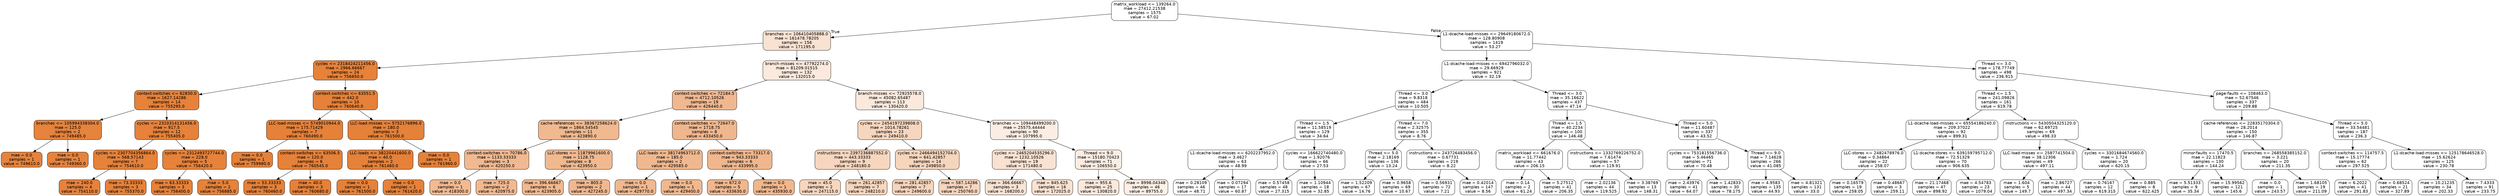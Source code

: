 digraph Tree {
node [shape=box, style="filled, rounded", color="black", fontname=helvetica] ;
edge [fontname=helvetica] ;
0 [label="matrix_workload <= 139264.0\nmae = 27412.21538\nsamples = 1575\nvalue = 67.02", fillcolor="#e5813900"] ;
1 [label="branches <= 106410405888.0\nmae = 161478.78205\nsamples = 156\nvalue = 171195.0", fillcolor="#e5813939"] ;
0 -> 1 [labeldistance=2.5, labelangle=45, headlabel="True"] ;
2 [label="cycles <= 2318424211456.0\nmae = 2966.66667\nsamples = 24\nvalue = 756650.0", fillcolor="#e58139fd"] ;
1 -> 2 ;
3 [label="context-switches <= 62830.0\nmae = 1627.14286\nsamples = 14\nvalue = 755295.0", fillcolor="#e58139fd"] ;
2 -> 3 ;
4 [label="branches <= 105994338304.0\nmae = 125.0\nsamples = 2\nvalue = 749485.0", fillcolor="#e58139fb"] ;
3 -> 4 ;
5 [label="mae = 0.0\nsamples = 1\nvalue = 749610.0", fillcolor="#e58139fb"] ;
4 -> 5 ;
6 [label="mae = 0.0\nsamples = 1\nvalue = 749360.0", fillcolor="#e58139fb"] ;
4 -> 6 ;
7 [label="cycles <= 2310314131456.0\nmae = 917.5\nsamples = 12\nvalue = 755405.0", fillcolor="#e58139fd"] ;
3 -> 7 ;
8 [label="cycles <= 2307704356864.0\nmae = 568.57143\nsamples = 7\nvalue = 754610.0", fillcolor="#e58139fd"] ;
7 -> 8 ;
9 [label="mae = 240.0\nsamples = 4\nvalue = 754110.0", fillcolor="#e58139fc"] ;
8 -> 9 ;
10 [label="mae = 73.33333\nsamples = 3\nvalue = 755370.0", fillcolor="#e58139fd"] ;
8 -> 10 ;
11 [label="cycles <= 2312493727744.0\nmae = 228.0\nsamples = 5\nvalue = 756420.0", fillcolor="#e58139fd"] ;
7 -> 11 ;
12 [label="mae = 63.33333\nsamples = 3\nvalue = 756400.0", fillcolor="#e58139fd"] ;
11 -> 12 ;
13 [label="mae = 5.0\nsamples = 2\nvalue = 756885.0", fillcolor="#e58139fd"] ;
11 -> 13 ;
14 [label="context-switches <= 63551.5\nmae = 442.0\nsamples = 10\nvalue = 760640.0", fillcolor="#e58139ff"] ;
2 -> 14 ;
15 [label="LLC-load-misses <= 5749010944.0\nmae = 175.71429\nsamples = 7\nvalue = 760490.0", fillcolor="#e58139ff"] ;
14 -> 15 ;
16 [label="mae = 0.0\nsamples = 1\nvalue = 759980.0", fillcolor="#e58139fe"] ;
15 -> 16 ;
17 [label="context-switches <= 63506.5\nmae = 120.0\nsamples = 6\nvalue = 760545.0", fillcolor="#e58139ff"] ;
15 -> 17 ;
18 [label="mae = 53.33333\nsamples = 3\nvalue = 760460.0", fillcolor="#e58139fe"] ;
17 -> 18 ;
19 [label="mae = 40.0\nsamples = 3\nvalue = 760680.0", fillcolor="#e58139ff"] ;
17 -> 19 ;
20 [label="LLC-load-misses <= 5752176896.0\nmae = 180.0\nsamples = 3\nvalue = 761500.0", fillcolor="#e58139ff"] ;
14 -> 20 ;
21 [label="LLC-loads <= 38220441600.0\nmae = 40.0\nsamples = 2\nvalue = 761460.0", fillcolor="#e58139ff"] ;
20 -> 21 ;
22 [label="mae = 0.0\nsamples = 1\nvalue = 761500.0", fillcolor="#e58139ff"] ;
21 -> 22 ;
23 [label="mae = 0.0\nsamples = 1\nvalue = 761420.0", fillcolor="#e58139ff"] ;
21 -> 23 ;
24 [label="mae = 0.0\nsamples = 1\nvalue = 761960.0", fillcolor="#e58139ff"] ;
20 -> 24 ;
25 [label="branch-misses <= 47792274.0\nmae = 81209.01515\nsamples = 132\nvalue = 132015.0", fillcolor="#e581392c"] ;
1 -> 25 ;
26 [label="context-switches <= 72184.5\nmae = 4712.10526\nsamples = 19\nvalue = 426440.0", fillcolor="#e581398f"] ;
25 -> 26 ;
27 [label="cache-references <= 38367258624.0\nmae = 1864.54545\nsamples = 11\nvalue = 423890.0", fillcolor="#e581398e"] ;
26 -> 27 ;
28 [label="context-switches <= 70786.0\nmae = 1133.33333\nsamples = 3\nvalue = 420250.0", fillcolor="#e581398d"] ;
27 -> 28 ;
29 [label="mae = 0.0\nsamples = 1\nvalue = 418300.0", fillcolor="#e581398c"] ;
28 -> 29 ;
30 [label="mae = 725.0\nsamples = 2\nvalue = 420975.0", fillcolor="#e581398d"] ;
28 -> 30 ;
31 [label="LLC-stores <= 11879961600.0\nmae = 1128.75\nsamples = 8\nvalue = 423950.0", fillcolor="#e581398e"] ;
27 -> 31 ;
32 [label="mae = 396.66667\nsamples = 6\nvalue = 423905.0", fillcolor="#e581398e"] ;
31 -> 32 ;
33 [label="mae = 805.0\nsamples = 2\nvalue = 427245.0", fillcolor="#e581398f"] ;
31 -> 33 ;
34 [label="context-switches <= 72647.0\nmae = 1718.75\nsamples = 8\nvalue = 433450.0", fillcolor="#e5813991"] ;
26 -> 34 ;
35 [label="LLC-loads <= 38174963712.0\nmae = 185.0\nsamples = 2\nvalue = 429585.0", fillcolor="#e5813990"] ;
34 -> 35 ;
36 [label="mae = 0.0\nsamples = 1\nvalue = 429770.0", fillcolor="#e5813990"] ;
35 -> 36 ;
37 [label="mae = 0.0\nsamples = 1\nvalue = 429400.0", fillcolor="#e5813990"] ;
35 -> 37 ;
38 [label="context-switches <= 73317.0\nmae = 943.33333\nsamples = 6\nvalue = 433995.0", fillcolor="#e5813991"] ;
34 -> 38 ;
39 [label="mae = 672.0\nsamples = 5\nvalue = 433630.0", fillcolor="#e5813991"] ;
38 -> 39 ;
40 [label="mae = 0.0\nsamples = 1\nvalue = 435930.0", fillcolor="#e5813992"] ;
38 -> 40 ;
41 [label="branch-misses <= 72925578.0\nmae = 45082.65487\nsamples = 113\nvalue = 130420.0", fillcolor="#e581392c"] ;
25 -> 41 ;
42 [label="cycles <= 2454197239808.0\nmae = 1014.78261\nsamples = 23\nvalue = 249410.0", fillcolor="#e5813953"] ;
41 -> 42 ;
43 [label="instructions <= 2397236887552.0\nmae = 443.33333\nsamples = 9\nvalue = 248180.0", fillcolor="#e5813953"] ;
42 -> 43 ;
44 [label="mae = 45.0\nsamples = 2\nvalue = 247115.0", fillcolor="#e5813953"] ;
43 -> 44 ;
45 [label="mae = 261.42857\nsamples = 7\nvalue = 248210.0", fillcolor="#e5813953"] ;
43 -> 45 ;
46 [label="cycles <= 2466494152704.0\nmae = 641.42857\nsamples = 14\nvalue = 249850.0", fillcolor="#e5813954"] ;
42 -> 46 ;
47 [label="mae = 281.42857\nsamples = 7\nvalue = 249600.0", fillcolor="#e5813954"] ;
46 -> 47 ;
48 [label="mae = 587.14286\nsamples = 7\nvalue = 250760.0", fillcolor="#e5813954"] ;
46 -> 48 ;
49 [label="branches <= 109448499200.0\nmae = 25575.44444\nsamples = 90\nvalue = 107995.0", fillcolor="#e5813924"] ;
41 -> 49 ;
50 [label="cycles <= 2465204535296.0\nmae = 1232.10526\nsamples = 19\nvalue = 171480.0", fillcolor="#e5813939"] ;
49 -> 50 ;
51 [label="mae = 366.66667\nsamples = 3\nvalue = 168200.0", fillcolor="#e5813938"] ;
50 -> 51 ;
52 [label="mae = 845.625\nsamples = 16\nvalue = 172025.0", fillcolor="#e581393a"] ;
50 -> 52 ;
53 [label="Thread <= 9.0\nmae = 15180.70423\nsamples = 71\nvalue = 106550.0", fillcolor="#e5813924"] ;
49 -> 53 ;
54 [label="mae = 955.6\nsamples = 25\nvalue = 130820.0", fillcolor="#e581392c"] ;
53 -> 54 ;
55 [label="mae = 8998.04348\nsamples = 46\nvalue = 89755.0", fillcolor="#e581391e"] ;
53 -> 55 ;
56 [label="L1-dcache-load-misses <= 29649180672.0\nmae = 128.80908\nsamples = 1419\nvalue = 53.27", fillcolor="#e5813900"] ;
0 -> 56 [labeldistance=2.5, labelangle=-45, headlabel="False"] ;
57 [label="L1-dcache-load-misses <= 6942796032.0\nmae = 29.66929\nsamples = 921\nvalue = 32.19", fillcolor="#e5813900"] ;
56 -> 57 ;
58 [label="Thread <= 3.0\nmae = 9.8318\nsamples = 484\nvalue = 10.505", fillcolor="#e5813900"] ;
57 -> 58 ;
59 [label="Thread <= 1.5\nmae = 11.58519\nsamples = 129\nvalue = 34.64", fillcolor="#e5813900"] ;
58 -> 59 ;
60 [label="L1-dcache-load-misses <= 6202237952.0\nmae = 3.4627\nsamples = 63\nvalue = 48.99", fillcolor="#e5813900"] ;
59 -> 60 ;
61 [label="mae = 0.28109\nsamples = 46\nvalue = 48.71", fillcolor="#e5813900"] ;
60 -> 61 ;
62 [label="mae = 0.07294\nsamples = 17\nvalue = 60.87", fillcolor="#e5813900"] ;
60 -> 62 ;
63 [label="cycles <= 166622740480.0\nmae = 1.92076\nsamples = 66\nvalue = 27.53", fillcolor="#e5813900"] ;
59 -> 63 ;
64 [label="mae = 0.57458\nsamples = 48\nvalue = 27.315", fillcolor="#e5813900"] ;
63 -> 64 ;
65 [label="mae = 1.10944\nsamples = 18\nvalue = 32.85", fillcolor="#e5813900"] ;
63 -> 65 ;
66 [label="Thread <= 7.0\nmae = 2.32575\nsamples = 355\nvalue = 8.76", fillcolor="#e5813900"] ;
58 -> 66 ;
67 [label="Thread <= 5.0\nmae = 2.18169\nsamples = 136\nvalue = 13.24", fillcolor="#e5813900"] ;
66 -> 67 ;
68 [label="mae = 1.52209\nsamples = 67\nvalue = 14.76", fillcolor="#e5813900"] ;
67 -> 68 ;
69 [label="mae = 0.9658\nsamples = 69\nvalue = 10.67", fillcolor="#e5813900"] ;
67 -> 69 ;
70 [label="instructions <= 243726483456.0\nmae = 0.67731\nsamples = 219\nvalue = 8.22", fillcolor="#e5813900"] ;
66 -> 70 ;
71 [label="mae = 0.56931\nsamples = 72\nvalue = 7.21", fillcolor="#e5813900"] ;
70 -> 71 ;
72 [label="mae = 0.42014\nsamples = 147\nvalue = 8.56", fillcolor="#e5813900"] ;
70 -> 72 ;
73 [label="Thread <= 3.0\nmae = 35.16622\nsamples = 437\nvalue = 47.14", fillcolor="#e5813900"] ;
57 -> 73 ;
74 [label="Thread <= 1.5\nmae = 40.2234\nsamples = 100\nvalue = 146.48", fillcolor="#e5813900"] ;
73 -> 74 ;
75 [label="matrix_workload <= 661676.0\nmae = 11.77442\nsamples = 43\nvalue = 206.15", fillcolor="#e5813900"] ;
74 -> 75 ;
76 [label="mae = 0.14\nsamples = 2\nvalue = 61.24", fillcolor="#e5813900"] ;
75 -> 76 ;
77 [label="mae = 5.27512\nsamples = 41\nvalue = 206.35", fillcolor="#e5813900"] ;
75 -> 77 ;
78 [label="instructions <= 1332769226752.0\nmae = 7.61474\nsamples = 57\nvalue = 119.91", fillcolor="#e5813900"] ;
74 -> 78 ;
79 [label="mae = 2.02136\nsamples = 44\nvalue = 119.525", fillcolor="#e5813900"] ;
78 -> 79 ;
80 [label="mae = 3.38769\nsamples = 13\nvalue = 148.31", fillcolor="#e5813900"] ;
78 -> 80 ;
81 [label="Thread <= 5.0\nmae = 11.60487\nsamples = 337\nvalue = 43.52", fillcolor="#e5813900"] ;
73 -> 81 ;
82 [label="cycles <= 753181556736.0\nmae = 5.46465\nsamples = 71\nvalue = 70.48", fillcolor="#e5813900"] ;
81 -> 82 ;
83 [label="mae = 2.43976\nsamples = 41\nvalue = 64.07", fillcolor="#e5813900"] ;
82 -> 83 ;
84 [label="mae = 1.42833\nsamples = 30\nvalue = 78.175", fillcolor="#e5813900"] ;
82 -> 84 ;
85 [label="Thread <= 9.0\nmae = 7.14628\nsamples = 266\nvalue = 41.085", fillcolor="#e5813900"] ;
81 -> 85 ;
86 [label="mae = 4.9583\nsamples = 135\nvalue = 44.93", fillcolor="#e5813900"] ;
85 -> 86 ;
87 [label="mae = 4.81321\nsamples = 131\nvalue = 33.0", fillcolor="#e5813900"] ;
85 -> 87 ;
88 [label="Thread <= 3.0\nmae = 178.77749\nsamples = 498\nvalue = 236.915", fillcolor="#e5813900"] ;
56 -> 88 ;
89 [label="Thread <= 1.5\nmae = 241.09826\nsamples = 161\nvalue = 619.78", fillcolor="#e5813900"] ;
88 -> 89 ;
90 [label="L1-dcache-load-misses <= 65554186240.0\nmae = 209.37022\nsamples = 92\nvalue = 899.31", fillcolor="#e5813900"] ;
89 -> 90 ;
91 [label="LLC-stores <= 2482478976.0\nmae = 0.34864\nsamples = 22\nvalue = 258.07", fillcolor="#e5813900"] ;
90 -> 91 ;
92 [label="mae = 0.16579\nsamples = 19\nvalue = 258.05", fillcolor="#e5813900"] ;
91 -> 92 ;
93 [label="mae = 0.48667\nsamples = 3\nvalue = 259.11", fillcolor="#e5813900"] ;
91 -> 93 ;
94 [label="L1-dcache-stores <= 639159795712.0\nmae = 72.51329\nsamples = 70\nvalue = 906.635", fillcolor="#e5813900"] ;
90 -> 94 ;
95 [label="mae = 21.17468\nsamples = 47\nvalue = 898.92", fillcolor="#e5813900"] ;
94 -> 95 ;
96 [label="mae = 4.54783\nsamples = 23\nvalue = 1079.04", fillcolor="#e5813900"] ;
94 -> 96 ;
97 [label="instructions <= 5430504325120.0\nmae = 62.69725\nsamples = 69\nvalue = 498.33", fillcolor="#e5813900"] ;
89 -> 97 ;
98 [label="LLC-load-misses <= 2587741504.0\nmae = 38.12306\nsamples = 49\nvalue = 497.11", fillcolor="#e5813900"] ;
97 -> 98 ;
99 [label="mae = 1.604\nsamples = 5\nvalue = 149.7", fillcolor="#e5813900"] ;
98 -> 99 ;
100 [label="mae = 2.86727\nsamples = 44\nvalue = 497.34", fillcolor="#e5813900"] ;
98 -> 100 ;
101 [label="cycles <= 3301684674560.0\nmae = 1.724\nsamples = 20\nvalue = 620.15", fillcolor="#e5813900"] ;
97 -> 101 ;
102 [label="mae = 0.76167\nsamples = 12\nvalue = 619.315", fillcolor="#e5813900"] ;
101 -> 102 ;
103 [label="mae = 0.885\nsamples = 8\nvalue = 622.425", fillcolor="#e5813900"] ;
101 -> 103 ;
104 [label="page-faults <= 108463.0\nmae = 52.67546\nsamples = 337\nvalue = 209.88", fillcolor="#e5813900"] ;
88 -> 104 ;
105 [label="cache-references <= 22835170304.0\nmae = 28.2014\nsamples = 150\nvalue = 146.87", fillcolor="#e5813900"] ;
104 -> 105 ;
106 [label="minor-faults <= 17470.5\nmae = 22.11823\nsamples = 130\nvalue = 144.24", fillcolor="#e5813900"] ;
105 -> 106 ;
107 [label="mae = 5.51333\nsamples = 9\nvalue = 35.34", fillcolor="#e5813900"] ;
106 -> 107 ;
108 [label="mae = 15.99562\nsamples = 121\nvalue = 145.6", fillcolor="#e5813900"] ;
106 -> 108 ;
109 [label="branches <= 268558385152.0\nmae = 3.221\nsamples = 20\nvalue = 211.35", fillcolor="#e5813900"] ;
105 -> 109 ;
110 [label="mae = 0.0\nsamples = 1\nvalue = 243.57", fillcolor="#e5813900"] ;
109 -> 110 ;
111 [label="mae = 1.68105\nsamples = 19\nvalue = 211.09", fillcolor="#e5813900"] ;
109 -> 111 ;
112 [label="Thread <= 5.0\nmae = 33.54481\nsamples = 187\nvalue = 236.3", fillcolor="#e5813900"] ;
104 -> 112 ;
113 [label="context-switches <= 114757.5\nmae = 15.17774\nsamples = 62\nvalue = 297.525", fillcolor="#e5813900"] ;
112 -> 113 ;
114 [label="mae = 6.2022\nsamples = 41\nvalue = 291.83", fillcolor="#e5813900"] ;
113 -> 114 ;
115 [label="mae = 0.68524\nsamples = 21\nvalue = 327.89", fillcolor="#e5813900"] ;
113 -> 115 ;
116 [label="L1-dcache-load-misses <= 125178646528.0\nmae = 15.62624\nsamples = 125\nvalue = 230.78", fillcolor="#e5813900"] ;
112 -> 116 ;
117 [label="mae = 10.21235\nsamples = 34\nvalue = 202.33", fillcolor="#e5813900"] ;
116 -> 117 ;
118 [label="mae = 7.4333\nsamples = 91\nvalue = 233.75", fillcolor="#e5813900"] ;
116 -> 118 ;
}